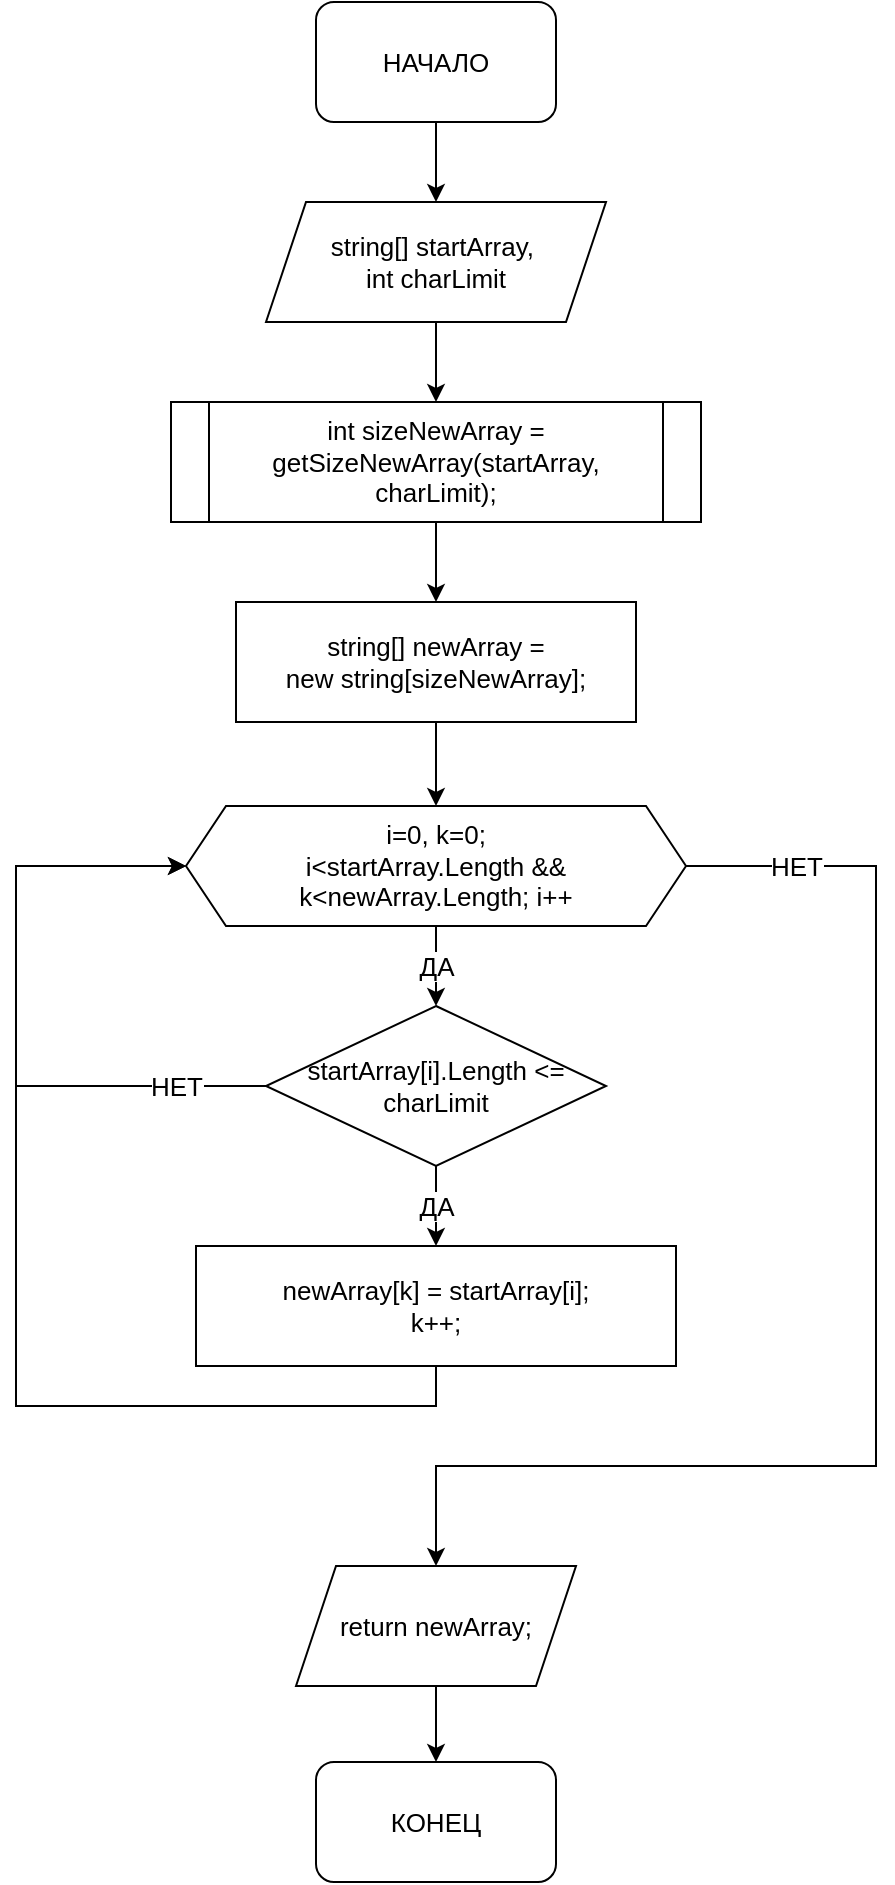 <mxfile version="20.2.0" type="github">
  <diagram id="IVSqEVOuzwpS0dq56P6X" name="Страница 1">
    <mxGraphModel dx="1038" dy="575" grid="1" gridSize="10" guides="1" tooltips="1" connect="1" arrows="1" fold="1" page="1" pageScale="1" pageWidth="827" pageHeight="1169" math="0" shadow="0">
      <root>
        <mxCell id="0" />
        <mxCell id="1" parent="0" />
        <mxCell id="IL6pdsxqjl2LyrGsz93d-5" style="edgeStyle=orthogonalEdgeStyle;rounded=0;orthogonalLoop=1;jettySize=auto;html=1;exitX=0.5;exitY=1;exitDx=0;exitDy=0;entryX=0.5;entryY=0;entryDx=0;entryDy=0;fontSize=13;" edge="1" parent="1" source="IL6pdsxqjl2LyrGsz93d-1" target="IL6pdsxqjl2LyrGsz93d-2">
          <mxGeometry relative="1" as="geometry" />
        </mxCell>
        <mxCell id="IL6pdsxqjl2LyrGsz93d-1" value="НАЧАЛО" style="rounded=1;whiteSpace=wrap;html=1;fontSize=13;" vertex="1" parent="1">
          <mxGeometry x="350" y="70" width="120" height="60" as="geometry" />
        </mxCell>
        <mxCell id="IL6pdsxqjl2LyrGsz93d-6" style="edgeStyle=orthogonalEdgeStyle;rounded=0;orthogonalLoop=1;jettySize=auto;html=1;exitX=0.5;exitY=1;exitDx=0;exitDy=0;entryX=0.5;entryY=0;entryDx=0;entryDy=0;fontSize=13;" edge="1" parent="1" source="IL6pdsxqjl2LyrGsz93d-2" target="IL6pdsxqjl2LyrGsz93d-3">
          <mxGeometry relative="1" as="geometry" />
        </mxCell>
        <mxCell id="IL6pdsxqjl2LyrGsz93d-2" value="string[] startArray,&amp;nbsp;&lt;br style=&quot;font-size: 13px;&quot;&gt;int charLimit" style="shape=parallelogram;perimeter=parallelogramPerimeter;whiteSpace=wrap;html=1;fixedSize=1;fontSize=13;" vertex="1" parent="1">
          <mxGeometry x="325" y="170" width="170" height="60" as="geometry" />
        </mxCell>
        <mxCell id="IL6pdsxqjl2LyrGsz93d-7" style="edgeStyle=orthogonalEdgeStyle;rounded=0;orthogonalLoop=1;jettySize=auto;html=1;exitX=0.5;exitY=1;exitDx=0;exitDy=0;entryX=0.5;entryY=0;entryDx=0;entryDy=0;fontSize=13;" edge="1" parent="1" source="IL6pdsxqjl2LyrGsz93d-3" target="IL6pdsxqjl2LyrGsz93d-4">
          <mxGeometry relative="1" as="geometry" />
        </mxCell>
        <mxCell id="IL6pdsxqjl2LyrGsz93d-3" value="int sizeNewArray = getSizeNewArray(startArray, charLimit);" style="shape=process;whiteSpace=wrap;html=1;backgroundOutline=1;size=0.07;fontSize=13;" vertex="1" parent="1">
          <mxGeometry x="277.5" y="270" width="265" height="60" as="geometry" />
        </mxCell>
        <mxCell id="IL6pdsxqjl2LyrGsz93d-4" value="string[] newArray = &lt;br style=&quot;font-size: 13px;&quot;&gt;new string[sizeNewArray];" style="rounded=0;whiteSpace=wrap;html=1;fontSize=13;" vertex="1" parent="1">
          <mxGeometry x="310" y="370" width="200" height="60" as="geometry" />
        </mxCell>
        <mxCell id="IL6pdsxqjl2LyrGsz93d-13" style="edgeStyle=orthogonalEdgeStyle;rounded=0;orthogonalLoop=1;jettySize=auto;html=1;exitX=0.5;exitY=1;exitDx=0;exitDy=0;entryX=0.5;entryY=0;entryDx=0;entryDy=0;fontSize=13;" edge="1" parent="1" source="IL6pdsxqjl2LyrGsz93d-4" target="IL6pdsxqjl2LyrGsz93d-9">
          <mxGeometry relative="1" as="geometry">
            <mxPoint x="410" y="530" as="sourcePoint" />
          </mxGeometry>
        </mxCell>
        <mxCell id="IL6pdsxqjl2LyrGsz93d-14" value="ДА" style="edgeStyle=orthogonalEdgeStyle;rounded=0;orthogonalLoop=1;jettySize=auto;html=1;exitX=0.5;exitY=1;exitDx=0;exitDy=0;entryX=0.5;entryY=0;entryDx=0;entryDy=0;fontSize=13;" edge="1" parent="1" source="IL6pdsxqjl2LyrGsz93d-9" target="IL6pdsxqjl2LyrGsz93d-11">
          <mxGeometry relative="1" as="geometry" />
        </mxCell>
        <mxCell id="IL6pdsxqjl2LyrGsz93d-20" value="НЕТ" style="edgeStyle=orthogonalEdgeStyle;rounded=0;orthogonalLoop=1;jettySize=auto;html=1;exitX=1;exitY=0.5;exitDx=0;exitDy=0;entryX=0.5;entryY=0;entryDx=0;entryDy=0;fontSize=13;" edge="1" parent="1" source="IL6pdsxqjl2LyrGsz93d-9" target="IL6pdsxqjl2LyrGsz93d-19">
          <mxGeometry x="-0.835" relative="1" as="geometry">
            <Array as="points">
              <mxPoint x="630" y="502" />
              <mxPoint x="630" y="802" />
              <mxPoint x="410" y="802" />
            </Array>
            <mxPoint as="offset" />
          </mxGeometry>
        </mxCell>
        <mxCell id="IL6pdsxqjl2LyrGsz93d-9" value="i=0, k=0; &lt;br style=&quot;font-size: 13px;&quot;&gt;i&amp;lt;startArray.Length &amp;amp;&amp;amp; k&amp;lt;newArray.Length; i++" style="shape=hexagon;perimeter=hexagonPerimeter2;whiteSpace=wrap;html=1;fixedSize=1;fontSize=13;" vertex="1" parent="1">
          <mxGeometry x="285" y="472" width="250" height="60" as="geometry" />
        </mxCell>
        <mxCell id="IL6pdsxqjl2LyrGsz93d-16" value="ДА" style="edgeStyle=orthogonalEdgeStyle;rounded=0;orthogonalLoop=1;jettySize=auto;html=1;exitX=0.5;exitY=1;exitDx=0;exitDy=0;entryX=0.5;entryY=0;entryDx=0;entryDy=0;fontSize=13;" edge="1" parent="1" source="IL6pdsxqjl2LyrGsz93d-11" target="IL6pdsxqjl2LyrGsz93d-15">
          <mxGeometry relative="1" as="geometry" />
        </mxCell>
        <mxCell id="IL6pdsxqjl2LyrGsz93d-18" value="НЕТ" style="edgeStyle=orthogonalEdgeStyle;rounded=0;orthogonalLoop=1;jettySize=auto;html=1;exitX=0;exitY=0.5;exitDx=0;exitDy=0;entryX=0;entryY=0.5;entryDx=0;entryDy=0;fontSize=13;" edge="1" parent="1" source="IL6pdsxqjl2LyrGsz93d-11" target="IL6pdsxqjl2LyrGsz93d-9">
          <mxGeometry x="-0.719" relative="1" as="geometry">
            <mxPoint x="250" y="542" as="targetPoint" />
            <Array as="points">
              <mxPoint x="200" y="612" />
              <mxPoint x="200" y="502" />
            </Array>
            <mxPoint as="offset" />
          </mxGeometry>
        </mxCell>
        <mxCell id="IL6pdsxqjl2LyrGsz93d-11" value="startArray[i].Length &amp;lt;= charLimit" style="rhombus;whiteSpace=wrap;html=1;fontSize=13;" vertex="1" parent="1">
          <mxGeometry x="325" y="572" width="170" height="80" as="geometry" />
        </mxCell>
        <mxCell id="IL6pdsxqjl2LyrGsz93d-17" style="edgeStyle=orthogonalEdgeStyle;rounded=0;orthogonalLoop=1;jettySize=auto;html=1;exitX=0.5;exitY=1;exitDx=0;exitDy=0;entryX=0;entryY=0.5;entryDx=0;entryDy=0;fontSize=13;" edge="1" parent="1" source="IL6pdsxqjl2LyrGsz93d-15" target="IL6pdsxqjl2LyrGsz93d-9">
          <mxGeometry relative="1" as="geometry">
            <Array as="points">
              <mxPoint x="410" y="772" />
              <mxPoint x="200" y="772" />
              <mxPoint x="200" y="502" />
            </Array>
          </mxGeometry>
        </mxCell>
        <mxCell id="IL6pdsxqjl2LyrGsz93d-15" value="newArray[k] = startArray[i];&lt;br style=&quot;font-size: 13px;&quot;&gt;k++;" style="rounded=0;whiteSpace=wrap;html=1;fontSize=13;" vertex="1" parent="1">
          <mxGeometry x="290" y="692" width="240" height="60" as="geometry" />
        </mxCell>
        <mxCell id="IL6pdsxqjl2LyrGsz93d-23" style="edgeStyle=orthogonalEdgeStyle;rounded=0;orthogonalLoop=1;jettySize=auto;html=1;exitX=0.5;exitY=1;exitDx=0;exitDy=0;entryX=0.5;entryY=0;entryDx=0;entryDy=0;fontSize=13;endArrow=classic;startSize=6;endSize=6;endFill=1;" edge="1" parent="1" source="IL6pdsxqjl2LyrGsz93d-19" target="IL6pdsxqjl2LyrGsz93d-21">
          <mxGeometry relative="1" as="geometry" />
        </mxCell>
        <mxCell id="IL6pdsxqjl2LyrGsz93d-19" value="return newArray;" style="shape=parallelogram;perimeter=parallelogramPerimeter;whiteSpace=wrap;html=1;fixedSize=1;fontSize=13;" vertex="1" parent="1">
          <mxGeometry x="340" y="852" width="140" height="60" as="geometry" />
        </mxCell>
        <mxCell id="IL6pdsxqjl2LyrGsz93d-21" value="КОНЕЦ" style="rounded=1;whiteSpace=wrap;html=1;fontSize=13;" vertex="1" parent="1">
          <mxGeometry x="350" y="950" width="120" height="60" as="geometry" />
        </mxCell>
      </root>
    </mxGraphModel>
  </diagram>
</mxfile>
